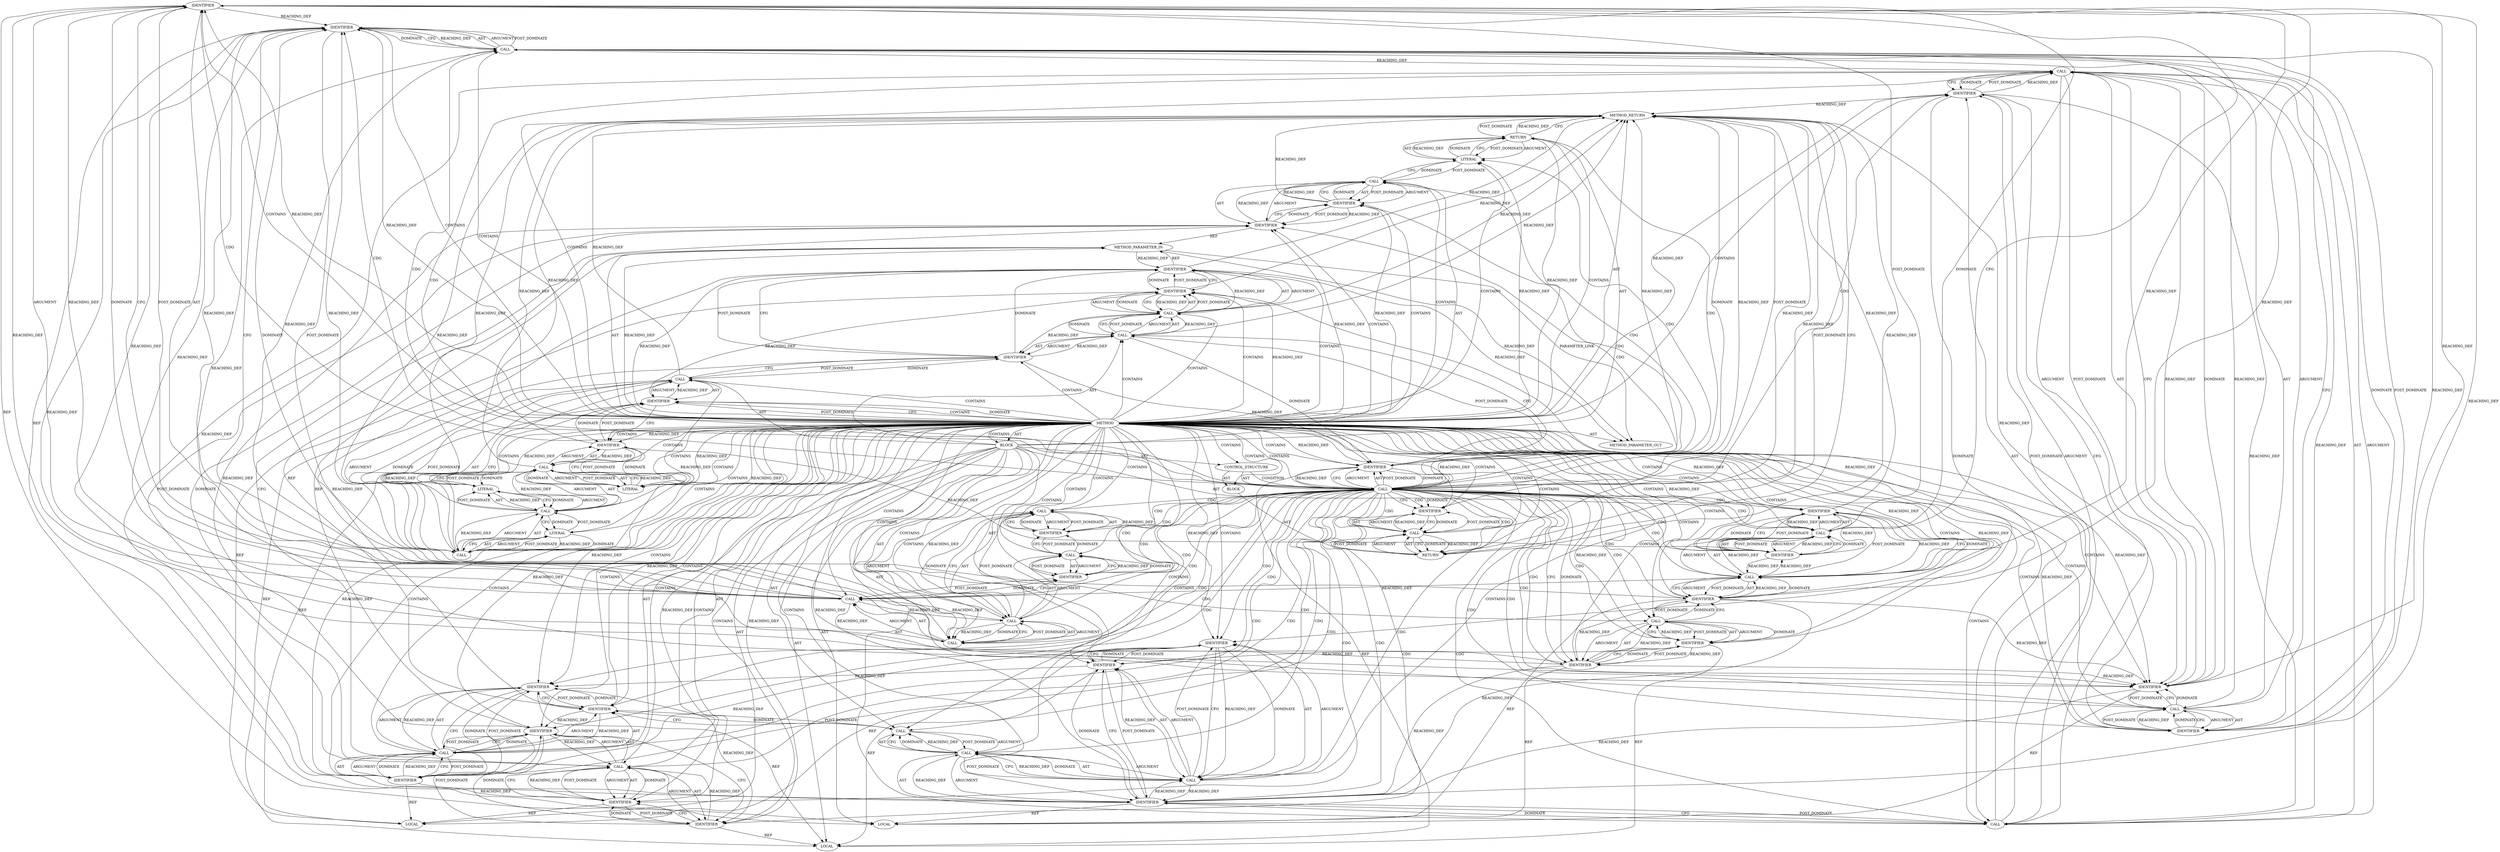 digraph {
  3637 [label=IDENTIFIER ORDER=1 ARGUMENT_INDEX=1 CODE="p" COLUMN_NUMBER=18 LINE_NUMBER=1091 TYPE_FULL_NAME="void*" NAME="p"]
  3626 [label=IDENTIFIER ORDER=1 ARGUMENT_INDEX=1 CODE="ENOMEM" COLUMN_NUMBER=11 LINE_NUMBER=1087 TYPE_FULL_NAME="ANY" NAME="ENOMEM"]
  3659 [label=IDENTIFIER ORDER=2 ARGUMENT_INDEX=2 CODE="buf" COLUMN_NUMBER=20 LINE_NUMBER=1096 TYPE_FULL_NAME="void*" NAME="buf"]
  3667 [label=IDENTIFIER ORDER=2 ARGUMENT_INDEX=2 CODE="CEPH_CON_F_WRITE_PENDING" COLUMN_NUMBER=25 LINE_NUMBER=1098 TYPE_FULL_NAME="ANY" NAME="CEPH_CON_F_WRITE_PENDING"]
  3642 [label=IDENTIFIER ORDER=1 ARGUMENT_INDEX=1 CODE="u64" COLUMN_NUMBER=42 LINE_NUMBER=1091 TYPE_FULL_NAME="u64" NAME="u64"]
  3656 [label=IDENTIFIER ORDER=2 ARGUMENT_INDEX=2 CODE="buf_len" COLUMN_NUMBER=21 LINE_NUMBER=1094 TYPE_FULL_NAME="int" NAME="buf_len"]
  3612 [label=LITERAL ORDER=2 ARGUMENT_INDEX=2 CODE="8" COLUMN_NUMBER=45 LINE_NUMBER=1082 TYPE_FULL_NAME="int"]
  3622 [label=IDENTIFIER ORDER=1 ARGUMENT_INDEX=1 CODE="buf" COLUMN_NUMBER=7 LINE_NUMBER=1086 TYPE_FULL_NAME="void*" NAME="buf"]
  3668 [label=RETURN ORDER=16 ARGUMENT_INDEX=-1 CODE="return 0;" COLUMN_NUMBER=2 LINE_NUMBER=1099]
  3664 [label=IDENTIFIER ORDER=3 ARGUMENT_INDEX=3 CODE="buf_len" COLUMN_NUMBER=30 LINE_NUMBER=1097 TYPE_FULL_NAME="int" NAME="buf_len"]
  3623 [label=BLOCK ORDER=2 ARGUMENT_INDEX=-1 CODE="<empty>" COLUMN_NUMBER=3 LINE_NUMBER=1087 TYPE_FULL_NAME="void"]
  3619 [label=IDENTIFIER ORDER=2 ARGUMENT_INDEX=2 CODE="buf_len" COLUMN_NUMBER=28 LINE_NUMBER=1085 TYPE_FULL_NAME="int" NAME="buf_len"]
  3661 [label=CALL ORDER=14 ARGUMENT_INDEX=-1 CODE="add_out_sign_kvec(con, buf, buf_len)" COLUMN_NUMBER=2 METHOD_FULL_NAME="add_out_sign_kvec" LINE_NUMBER=1097 TYPE_FULL_NAME="<empty>" DISPATCH_TYPE="STATIC_DISPATCH" SIGNATURE="" NAME="add_out_sign_kvec"]
  3644 [label=CALL ORDER=1 ARGUMENT_INDEX=1 CODE="&p" COLUMN_NUMBER=17 METHOD_FULL_NAME="<operator>.addressOf" LINE_NUMBER=1092 TYPE_FULL_NAME="<empty>" DISPATCH_TYPE="STATIC_DISPATCH" SIGNATURE="" NAME="<operator>.addressOf"]
  3669 [label=LITERAL ORDER=1 ARGUMENT_INDEX=-1 CODE="0" COLUMN_NUMBER=9 LINE_NUMBER=1099 TYPE_FULL_NAME="int"]
  3624 [label=RETURN ORDER=1 ARGUMENT_INDEX=1 CODE="return -ENOMEM;" COLUMN_NUMBER=3 LINE_NUMBER=1087]
  3616 [label=IDENTIFIER ORDER=1 ARGUMENT_INDEX=1 CODE="buf" COLUMN_NUMBER=2 LINE_NUMBER=1085 TYPE_FULL_NAME="void*" NAME="buf"]
  3648 [label=CALL ORDER=1 ARGUMENT_INDEX=1 CODE="&p" COLUMN_NUMBER=17 METHOD_FULL_NAME="<operator>.addressOf" LINE_NUMBER=1093 TYPE_FULL_NAME="<empty>" DISPATCH_TYPE="STATIC_DISPATCH" SIGNATURE="" NAME="<operator>.addressOf"]
  3633 [label=IDENTIFIER ORDER=2 ARGUMENT_INDEX=2 CODE="CEPH_BANNER_V2" COLUMN_NUMBER=23 LINE_NUMBER=1090 TYPE_FULL_NAME="ANY" NAME="CEPH_BANNER_V2"]
  3643 [label=CALL ORDER=10 ARGUMENT_INDEX=-1 CODE="ceph_encode_64(&p, CEPH_MSGR2_SUPPORTED_FEATURES)" COLUMN_NUMBER=2 METHOD_FULL_NAME="ceph_encode_64" LINE_NUMBER=1092 TYPE_FULL_NAME="<empty>" DISPATCH_TYPE="STATIC_DISPATCH" SIGNATURE="" NAME="ceph_encode_64"]
  3646 [label=IDENTIFIER ORDER=2 ARGUMENT_INDEX=2 CODE="CEPH_MSGR2_SUPPORTED_FEATURES" COLUMN_NUMBER=21 LINE_NUMBER=1092 TYPE_FULL_NAME="ANY" NAME="CEPH_MSGR2_SUPPORTED_FEATURES"]
  3650 [label=IDENTIFIER ORDER=2 ARGUMENT_INDEX=2 CODE="CEPH_MSGR2_REQUIRED_FEATURES" COLUMN_NUMBER=21 LINE_NUMBER=1093 TYPE_FULL_NAME="ANY" NAME="CEPH_MSGR2_REQUIRED_FEATURES"]
  3611 [label=LITERAL ORDER=2 ARGUMENT_INDEX=2 CODE="8" COLUMN_NUMBER=41 LINE_NUMBER=1082 TYPE_FULL_NAME="int"]
  3645 [label=IDENTIFIER ORDER=1 ARGUMENT_INDEX=1 CODE="p" COLUMN_NUMBER=18 LINE_NUMBER=1092 TYPE_FULL_NAME="void*" NAME="p"]
  3636 [label=CALL ORDER=1 ARGUMENT_INDEX=1 CODE="&p" COLUMN_NUMBER=17 METHOD_FULL_NAME="<operator>.addressOf" LINE_NUMBER=1091 TYPE_FULL_NAME="<empty>" DISPATCH_TYPE="STATIC_DISPATCH" SIGNATURE="" NAME="<operator>.addressOf"]
  3614 [label=LOCAL ORDER=4 CODE="void* p" COLUMN_NUMBER=13 LINE_NUMBER=1083 TYPE_FULL_NAME="void*" NAME="p"]
  3600 [label=METHOD COLUMN_NUMBER=1 LINE_NUMBER=1080 COLUMN_NUMBER_END=1 IS_EXTERNAL=false SIGNATURE="int prepare_banner (ceph_connection*)" NAME="prepare_banner" AST_PARENT_TYPE="TYPE_DECL" AST_PARENT_FULL_NAME="messenger_v2.c:<global>" ORDER=57 CODE="static int prepare_banner(struct ceph_connection *con)
{
	int buf_len = CEPH_BANNER_V2_LEN + 2 + 8 + 8;
	void *buf, *p;

	buf = alloc_conn_buf(con, buf_len);
	if (!buf)
		return -ENOMEM;

	p = buf;
	ceph_encode_copy(&p, CEPH_BANNER_V2, CEPH_BANNER_V2_LEN);
	ceph_encode_16(&p, sizeof(u64) + sizeof(u64));
	ceph_encode_64(&p, CEPH_MSGR2_SUPPORTED_FEATURES);
	ceph_encode_64(&p, CEPH_MSGR2_REQUIRED_FEATURES);
	WARN_ON(p != buf + buf_len);

	add_out_kvec(con, buf, buf_len);
	add_out_sign_kvec(con, buf, buf_len);
	ceph_con_flag_set(con, CEPH_CON_F_WRITE_PENDING);
	return 0;
}" FULL_NAME="prepare_banner" LINE_NUMBER_END=1100 FILENAME="messenger_v2.c"]
  3601 [label=METHOD_PARAMETER_IN ORDER=1 CODE="struct ceph_connection *con" IS_VARIADIC=false COLUMN_NUMBER=27 LINE_NUMBER=1080 TYPE_FULL_NAME="ceph_connection*" EVALUATION_STRATEGY="BY_VALUE" INDEX=1 NAME="con"]
  3617 [label=CALL ORDER=2 ARGUMENT_INDEX=2 CODE="alloc_conn_buf(con, buf_len)" COLUMN_NUMBER=8 METHOD_FULL_NAME="alloc_conn_buf" LINE_NUMBER=1085 TYPE_FULL_NAME="<empty>" DISPATCH_TYPE="STATIC_DISPATCH" SIGNATURE="" NAME="alloc_conn_buf"]
  3640 [label=IDENTIFIER ORDER=1 ARGUMENT_INDEX=1 CODE="u64" COLUMN_NUMBER=28 LINE_NUMBER=1091 TYPE_FULL_NAME="u64" NAME="u64"]
  3630 [label=CALL ORDER=8 ARGUMENT_INDEX=-1 CODE="ceph_encode_copy(&p, CEPH_BANNER_V2, CEPH_BANNER_V2_LEN)" COLUMN_NUMBER=2 METHOD_FULL_NAME="ceph_encode_copy" LINE_NUMBER=1090 TYPE_FULL_NAME="<empty>" DISPATCH_TYPE="STATIC_DISPATCH" SIGNATURE="" NAME="ceph_encode_copy"]
  3658 [label=IDENTIFIER ORDER=1 ARGUMENT_INDEX=1 CODE="con" COLUMN_NUMBER=15 LINE_NUMBER=1096 TYPE_FULL_NAME="ceph_connection*" NAME="con"]
  3602 [label=BLOCK ORDER=2 ARGUMENT_INDEX=-1 CODE="{
	int buf_len = CEPH_BANNER_V2_LEN + 2 + 8 + 8;
	void *buf, *p;

	buf = alloc_conn_buf(con, buf_len);
	if (!buf)
		return -ENOMEM;

	p = buf;
	ceph_encode_copy(&p, CEPH_BANNER_V2, CEPH_BANNER_V2_LEN);
	ceph_encode_16(&p, sizeof(u64) + sizeof(u64));
	ceph_encode_64(&p, CEPH_MSGR2_SUPPORTED_FEATURES);
	ceph_encode_64(&p, CEPH_MSGR2_REQUIRED_FEATURES);
	WARN_ON(p != buf + buf_len);

	add_out_kvec(con, buf, buf_len);
	add_out_sign_kvec(con, buf, buf_len);
	ceph_con_flag_set(con, CEPH_CON_F_WRITE_PENDING);
	return 0;
}" COLUMN_NUMBER=1 LINE_NUMBER=1081 TYPE_FULL_NAME="void"]
  3651 [label=CALL ORDER=12 ARGUMENT_INDEX=-1 CODE="WARN_ON(p != buf + buf_len)" COLUMN_NUMBER=2 METHOD_FULL_NAME="WARN_ON" LINE_NUMBER=1094 TYPE_FULL_NAME="<empty>" DISPATCH_TYPE="STATIC_DISPATCH" SIGNATURE="" NAME="WARN_ON"]
  3655 [label=IDENTIFIER ORDER=1 ARGUMENT_INDEX=1 CODE="buf" COLUMN_NUMBER=15 LINE_NUMBER=1094 TYPE_FULL_NAME="void*" NAME="buf"]
  3631 [label=CALL ORDER=1 ARGUMENT_INDEX=1 CODE="&p" COLUMN_NUMBER=19 METHOD_FULL_NAME="<operator>.addressOf" LINE_NUMBER=1090 TYPE_FULL_NAME="<empty>" DISPATCH_TYPE="STATIC_DISPATCH" SIGNATURE="" NAME="<operator>.addressOf"]
  3627 [label=CALL ORDER=7 ARGUMENT_INDEX=-1 CODE="p = buf" COLUMN_NUMBER=2 METHOD_FULL_NAME="<operator>.assignment" LINE_NUMBER=1089 TYPE_FULL_NAME="<empty>" DISPATCH_TYPE="STATIC_DISPATCH" SIGNATURE="" NAME="<operator>.assignment"]
  3653 [label=IDENTIFIER ORDER=1 ARGUMENT_INDEX=1 CODE="p" COLUMN_NUMBER=10 LINE_NUMBER=1094 TYPE_FULL_NAME="void*" NAME="p"]
  3615 [label=CALL ORDER=5 ARGUMENT_INDEX=-1 CODE="buf = alloc_conn_buf(con, buf_len)" COLUMN_NUMBER=2 METHOD_FULL_NAME="<operator>.assignment" LINE_NUMBER=1085 TYPE_FULL_NAME="<empty>" DISPATCH_TYPE="STATIC_DISPATCH" SIGNATURE="" NAME="<operator>.assignment"]
  3639 [label=CALL ORDER=1 ARGUMENT_INDEX=1 CODE="sizeof(u64)" COLUMN_NUMBER=21 METHOD_FULL_NAME="<operator>.sizeOf" LINE_NUMBER=1091 TYPE_FULL_NAME="<empty>" DISPATCH_TYPE="STATIC_DISPATCH" SIGNATURE="" NAME="<operator>.sizeOf"]
  3647 [label=CALL ORDER=11 ARGUMENT_INDEX=-1 CODE="ceph_encode_64(&p, CEPH_MSGR2_REQUIRED_FEATURES)" COLUMN_NUMBER=2 METHOD_FULL_NAME="ceph_encode_64" LINE_NUMBER=1093 TYPE_FULL_NAME="<empty>" DISPATCH_TYPE="STATIC_DISPATCH" SIGNATURE="" NAME="ceph_encode_64"]
  3608 [label=CALL ORDER=1 ARGUMENT_INDEX=1 CODE="CEPH_BANNER_V2_LEN + 2" COLUMN_NUMBER=16 METHOD_FULL_NAME="<operator>.addition" LINE_NUMBER=1082 TYPE_FULL_NAME="<empty>" DISPATCH_TYPE="STATIC_DISPATCH" SIGNATURE="" NAME="<operator>.addition"]
  3635 [label=CALL ORDER=9 ARGUMENT_INDEX=-1 CODE="ceph_encode_16(&p, sizeof(u64) + sizeof(u64))" COLUMN_NUMBER=2 METHOD_FULL_NAME="ceph_encode_16" LINE_NUMBER=1091 TYPE_FULL_NAME="<empty>" DISPATCH_TYPE="STATIC_DISPATCH" SIGNATURE="" NAME="ceph_encode_16"]
  3629 [label=IDENTIFIER ORDER=2 ARGUMENT_INDEX=2 CODE="buf" COLUMN_NUMBER=6 LINE_NUMBER=1089 TYPE_FULL_NAME="void*" NAME="buf"]
  3649 [label=IDENTIFIER ORDER=1 ARGUMENT_INDEX=1 CODE="p" COLUMN_NUMBER=18 LINE_NUMBER=1093 TYPE_FULL_NAME="void*" NAME="p"]
  3666 [label=IDENTIFIER ORDER=1 ARGUMENT_INDEX=1 CODE="con" COLUMN_NUMBER=20 LINE_NUMBER=1098 TYPE_FULL_NAME="ceph_connection*" NAME="con"]
  3606 [label=CALL ORDER=2 ARGUMENT_INDEX=2 CODE="CEPH_BANNER_V2_LEN + 2 + 8 + 8" COLUMN_NUMBER=16 METHOD_FULL_NAME="<operator>.addition" LINE_NUMBER=1082 TYPE_FULL_NAME="<empty>" DISPATCH_TYPE="STATIC_DISPATCH" SIGNATURE="" NAME="<operator>.addition"]
  3628 [label=IDENTIFIER ORDER=1 ARGUMENT_INDEX=1 CODE="p" COLUMN_NUMBER=2 LINE_NUMBER=1089 TYPE_FULL_NAME="void*" NAME="p"]
  3625 [label=CALL ORDER=1 ARGUMENT_INDEX=-1 CODE="-ENOMEM" COLUMN_NUMBER=10 METHOD_FULL_NAME="<operator>.minus" LINE_NUMBER=1087 TYPE_FULL_NAME="<empty>" DISPATCH_TYPE="STATIC_DISPATCH" SIGNATURE="" NAME="<operator>.minus"]
  3603 [label=LOCAL ORDER=1 CODE="int buf_len" COLUMN_NUMBER=6 LINE_NUMBER=1082 TYPE_FULL_NAME="int" NAME="buf_len"]
  3657 [label=CALL ORDER=13 ARGUMENT_INDEX=-1 CODE="add_out_kvec(con, buf, buf_len)" COLUMN_NUMBER=2 METHOD_FULL_NAME="add_out_kvec" LINE_NUMBER=1096 TYPE_FULL_NAME="<empty>" DISPATCH_TYPE="STATIC_DISPATCH" SIGNATURE="" NAME="add_out_kvec"]
  3632 [label=IDENTIFIER ORDER=1 ARGUMENT_INDEX=1 CODE="p" COLUMN_NUMBER=20 LINE_NUMBER=1090 TYPE_FULL_NAME="void*" NAME="p"]
  3634 [label=IDENTIFIER ORDER=3 ARGUMENT_INDEX=3 CODE="CEPH_BANNER_V2_LEN" COLUMN_NUMBER=39 LINE_NUMBER=1090 TYPE_FULL_NAME="ANY" NAME="CEPH_BANNER_V2_LEN"]
  3665 [label=CALL ORDER=15 ARGUMENT_INDEX=-1 CODE="ceph_con_flag_set(con, CEPH_CON_F_WRITE_PENDING)" COLUMN_NUMBER=2 METHOD_FULL_NAME="ceph_con_flag_set" LINE_NUMBER=1098 TYPE_FULL_NAME="<empty>" DISPATCH_TYPE="STATIC_DISPATCH" SIGNATURE="" NAME="ceph_con_flag_set"]
  3663 [label=IDENTIFIER ORDER=2 ARGUMENT_INDEX=2 CODE="buf" COLUMN_NUMBER=25 LINE_NUMBER=1097 TYPE_FULL_NAME="void*" NAME="buf"]
  3660 [label=IDENTIFIER ORDER=3 ARGUMENT_INDEX=3 CODE="buf_len" COLUMN_NUMBER=25 LINE_NUMBER=1096 TYPE_FULL_NAME="int" NAME="buf_len"]
  3670 [label=METHOD_RETURN ORDER=3 CODE="RET" COLUMN_NUMBER=1 LINE_NUMBER=1080 TYPE_FULL_NAME="int" EVALUATION_STRATEGY="BY_VALUE"]
  3638 [label=CALL ORDER=2 ARGUMENT_INDEX=2 CODE="sizeof(u64) + sizeof(u64)" COLUMN_NUMBER=21 METHOD_FULL_NAME="<operator>.addition" LINE_NUMBER=1091 TYPE_FULL_NAME="<empty>" DISPATCH_TYPE="STATIC_DISPATCH" SIGNATURE="" NAME="<operator>.addition"]
  3654 [label=CALL ORDER=2 ARGUMENT_INDEX=2 CODE="buf + buf_len" COLUMN_NUMBER=15 METHOD_FULL_NAME="<operator>.addition" LINE_NUMBER=1094 TYPE_FULL_NAME="<empty>" DISPATCH_TYPE="STATIC_DISPATCH" SIGNATURE="" NAME="<operator>.addition"]
  13178 [label=METHOD_PARAMETER_OUT ORDER=1 CODE="struct ceph_connection *con" IS_VARIADIC=false COLUMN_NUMBER=27 LINE_NUMBER=1080 TYPE_FULL_NAME="ceph_connection*" EVALUATION_STRATEGY="BY_VALUE" INDEX=1 NAME="con"]
  3662 [label=IDENTIFIER ORDER=1 ARGUMENT_INDEX=1 CODE="con" COLUMN_NUMBER=20 LINE_NUMBER=1097 TYPE_FULL_NAME="ceph_connection*" NAME="con"]
  3609 [label=IDENTIFIER ORDER=1 ARGUMENT_INDEX=1 CODE="CEPH_BANNER_V2_LEN" COLUMN_NUMBER=16 LINE_NUMBER=1082 TYPE_FULL_NAME="ANY" NAME="CEPH_BANNER_V2_LEN"]
  3610 [label=LITERAL ORDER=2 ARGUMENT_INDEX=2 CODE="2" COLUMN_NUMBER=37 LINE_NUMBER=1082 TYPE_FULL_NAME="int"]
  3604 [label=CALL ORDER=2 ARGUMENT_INDEX=-1 CODE="buf_len = CEPH_BANNER_V2_LEN + 2 + 8 + 8" COLUMN_NUMBER=6 METHOD_FULL_NAME="<operator>.assignment" LINE_NUMBER=1082 TYPE_FULL_NAME="<empty>" DISPATCH_TYPE="STATIC_DISPATCH" SIGNATURE="" NAME="<operator>.assignment"]
  3607 [label=CALL ORDER=1 ARGUMENT_INDEX=1 CODE="CEPH_BANNER_V2_LEN + 2 + 8" COLUMN_NUMBER=16 METHOD_FULL_NAME="<operator>.addition" LINE_NUMBER=1082 TYPE_FULL_NAME="<empty>" DISPATCH_TYPE="STATIC_DISPATCH" SIGNATURE="" NAME="<operator>.addition"]
  3652 [label=CALL ORDER=1 ARGUMENT_INDEX=1 CODE="p != buf + buf_len" COLUMN_NUMBER=10 METHOD_FULL_NAME="<operator>.notEquals" LINE_NUMBER=1094 TYPE_FULL_NAME="<empty>" DISPATCH_TYPE="STATIC_DISPATCH" SIGNATURE="" NAME="<operator>.notEquals"]
  3641 [label=CALL ORDER=2 ARGUMENT_INDEX=2 CODE="sizeof(u64)" COLUMN_NUMBER=35 METHOD_FULL_NAME="<operator>.sizeOf" LINE_NUMBER=1091 TYPE_FULL_NAME="<empty>" DISPATCH_TYPE="STATIC_DISPATCH" SIGNATURE="" NAME="<operator>.sizeOf"]
  3605 [label=IDENTIFIER ORDER=1 ARGUMENT_INDEX=1 CODE="buf_len" COLUMN_NUMBER=6 LINE_NUMBER=1082 TYPE_FULL_NAME="int" NAME="buf_len"]
  3613 [label=LOCAL ORDER=3 CODE="void* buf" COLUMN_NUMBER=7 LINE_NUMBER=1083 TYPE_FULL_NAME="void*" NAME="buf"]
  3620 [label=CONTROL_STRUCTURE CONTROL_STRUCTURE_TYPE="IF" ORDER=6 PARSER_TYPE_NAME="CASTIfStatement" ARGUMENT_INDEX=-1 CODE="if (!buf)" COLUMN_NUMBER=2 LINE_NUMBER=1086]
  3621 [label=CALL ORDER=1 ARGUMENT_INDEX=-1 CODE="!buf" COLUMN_NUMBER=6 METHOD_FULL_NAME="<operator>.logicalNot" LINE_NUMBER=1086 TYPE_FULL_NAME="<empty>" DISPATCH_TYPE="STATIC_DISPATCH" SIGNATURE="" NAME="<operator>.logicalNot"]
  3618 [label=IDENTIFIER ORDER=1 ARGUMENT_INDEX=1 CODE="con" COLUMN_NUMBER=23 LINE_NUMBER=1085 TYPE_FULL_NAME="ceph_connection*" NAME="con"]
  3600 -> 3664 [label=CONTAINS ]
  3621 -> 3633 [label=CDG ]
  3600 -> 3611 [label=CONTAINS ]
  3631 -> 3632 [label=ARGUMENT ]
  3645 -> 3635 [label=POST_DOMINATE ]
  3638 -> 3641 [label=AST ]
  3600 -> 3623 [label=CONTAINS ]
  3637 -> 3649 [label=REACHING_DEF VARIABLE="p"]
  3602 -> 3647 [label=AST ]
  3600 -> 3625 [label=CONTAINS ]
  3629 -> 3655 [label=REACHING_DEF VARIABLE="buf"]
  3600 -> 3618 [label=REACHING_DEF VARIABLE=""]
  3635 -> 3636 [label=ARGUMENT ]
  3625 -> 3624 [label=CFG ]
  3600 -> 3652 [label=CONTAINS ]
  3600 -> 13178 [label=AST ]
  3621 -> 3658 [label=CDG ]
  3600 -> 3638 [label=CONTAINS ]
  3600 -> 3667 [label=REACHING_DEF VARIABLE=""]
  3608 -> 3610 [label=ARGUMENT ]
  3608 -> 3609 [label=ARGUMENT ]
  3624 -> 3625 [label=POST_DOMINATE ]
  3640 -> 3639 [label=CFG ]
  3655 -> 3654 [label=REACHING_DEF VARIABLE="buf"]
  3631 -> 3633 [label=CFG ]
  3622 -> 3670 [label=REACHING_DEF VARIABLE="buf"]
  3605 -> 3609 [label=CFG ]
  3600 -> 3660 [label=REACHING_DEF VARIABLE=""]
  3628 -> 3653 [label=REACHING_DEF VARIABLE="p"]
  3618 -> 3601 [label=REF ]
  3665 -> 3669 [label=CFG ]
  3634 -> 3630 [label=REACHING_DEF VARIABLE="CEPH_BANNER_V2_LEN"]
  3630 -> 3631 [label=AST ]
  3600 -> 3663 [label=CONTAINS ]
  3634 -> 3633 [label=POST_DOMINATE ]
  3621 -> 3670 [label=DOMINATE ]
  3600 -> 3626 [label=REACHING_DEF VARIABLE=""]
  3617 -> 3615 [label=REACHING_DEF VARIABLE="alloc_conn_buf(con, buf_len)"]
  3600 -> 3660 [label=CONTAINS ]
  3640 -> 3639 [label=REACHING_DEF VARIABLE="u64"]
  3655 -> 3613 [label=REF ]
  3604 -> 3605 [label=AST ]
  3625 -> 3624 [label=DOMINATE ]
  3657 -> 3660 [label=POST_DOMINATE ]
  3617 -> 3619 [label=AST ]
  3606 -> 3604 [label=DOMINATE ]
  3667 -> 3665 [label=REACHING_DEF VARIABLE="CEPH_CON_F_WRITE_PENDING"]
  3661 -> 3664 [label=POST_DOMINATE ]
  3600 -> 3610 [label=CONTAINS ]
  3620 -> 3621 [label=AST ]
  3660 -> 3659 [label=POST_DOMINATE ]
  3600 -> 3658 [label=REACHING_DEF VARIABLE=""]
  3600 -> 3604 [label=CONTAINS ]
  3653 -> 3655 [label=DOMINATE ]
  3604 -> 3605 [label=ARGUMENT ]
  3600 -> 3634 [label=CONTAINS ]
  3622 -> 3621 [label=DOMINATE ]
  3604 -> 3670 [label=REACHING_DEF VARIABLE="buf_len = CEPH_BANNER_V2_LEN + 2 + 8 + 8"]
  3633 -> 3631 [label=REACHING_DEF VARIABLE="CEPH_BANNER_V2"]
  3627 -> 3632 [label=DOMINATE ]
  3634 -> 3631 [label=REACHING_DEF VARIABLE="CEPH_BANNER_V2_LEN"]
  3622 -> 3621 [label=REACHING_DEF VARIABLE="buf"]
  3639 -> 3640 [label=POST_DOMINATE ]
  3645 -> 3644 [label=DOMINATE ]
  3659 -> 3657 [label=REACHING_DEF VARIABLE="buf"]
  3665 -> 3667 [label=AST ]
  3600 -> 3619 [label=REACHING_DEF VARIABLE=""]
  3600 -> 3629 [label=CONTAINS ]
  3637 -> 3636 [label=REACHING_DEF VARIABLE="p"]
  3656 -> 3660 [label=REACHING_DEF VARIABLE="buf_len"]
  3600 -> 3637 [label=CONTAINS ]
  3670 -> 3668 [label=POST_DOMINATE ]
  3662 -> 3601 [label=REF ]
  3656 -> 3654 [label=CFG ]
  3638 -> 3635 [label=REACHING_DEF VARIABLE="sizeof(u64) + sizeof(u64)"]
  3606 -> 3612 [label=AST ]
  3600 -> 3665 [label=CONTAINS ]
  3600 -> 3653 [label=CONTAINS ]
  3642 -> 3641 [label=REACHING_DEF VARIABLE="u64"]
  3657 -> 3658 [label=AST ]
  3626 -> 3625 [label=REACHING_DEF VARIABLE="ENOMEM"]
  3600 -> 3668 [label=CONTAINS ]
  3615 -> 3617 [label=POST_DOMINATE ]
  3627 -> 3632 [label=CFG ]
  3650 -> 3647 [label=DOMINATE ]
  3617 -> 3618 [label=AST ]
  3621 -> 3630 [label=CDG ]
  3665 -> 3666 [label=ARGUMENT ]
  3600 -> 3658 [label=CONTAINS ]
  3635 -> 3636 [label=AST ]
  3611 -> 3607 [label=REACHING_DEF VARIABLE="8"]
  3622 -> 3629 [label=REACHING_DEF VARIABLE="buf"]
  3600 -> 3607 [label=CONTAINS ]
  3620 -> 3621 [label=CONDITION ]
  3600 -> 3617 [label=CONTAINS ]
  3652 -> 3654 [label=POST_DOMINATE ]
  3608 -> 3611 [label=DOMINATE ]
  3600 -> 3649 [label=REACHING_DEF VARIABLE=""]
  3600 -> 3653 [label=REACHING_DEF VARIABLE=""]
  3621 -> 3626 [label=CDG ]
  3669 -> 3668 [label=REACHING_DEF VARIABLE="0"]
  3607 -> 3670 [label=REACHING_DEF VARIABLE="CEPH_BANNER_V2_LEN + 2 + 8"]
  3651 -> 3652 [label=POST_DOMINATE ]
  3629 -> 3627 [label=DOMINATE ]
  3654 -> 3653 [label=REACHING_DEF VARIABLE="buf + buf_len"]
  3600 -> 3645 [label=REACHING_DEF VARIABLE=""]
  3621 -> 3644 [label=CDG ]
  3652 -> 3651 [label=CFG ]
  3605 -> 3604 [label=REACHING_DEF VARIABLE="buf_len"]
  3600 -> 3624 [label=CONTAINS ]
  3642 -> 3641 [label=CFG ]
  3630 -> 3631 [label=ARGUMENT ]
  3657 -> 3658 [label=ARGUMENT ]
  3604 -> 3606 [label=POST_DOMINATE ]
  3600 -> 3642 [label=CONTAINS ]
  3661 -> 3666 [label=DOMINATE ]
  3645 -> 3614 [label=REF ]
  3600 -> 3605 [label=CFG ]
  3667 -> 3665 [label=CFG ]
  3602 -> 3614 [label=AST ]
  3646 -> 3643 [label=REACHING_DEF VARIABLE="CEPH_MSGR2_SUPPORTED_FEATURES"]
  3664 -> 3661 [label=DOMINATE ]
  3656 -> 3655 [label=POST_DOMINATE ]
  3627 -> 3628 [label=ARGUMENT ]
  3663 -> 3662 [label=POST_DOMINATE ]
  3625 -> 3624 [label=REACHING_DEF VARIABLE="-ENOMEM"]
  3638 -> 3635 [label=DOMINATE ]
  3651 -> 3658 [label=CFG ]
  3618 -> 3670 [label=REACHING_DEF VARIABLE="con"]
  3621 -> 3627 [label=CDG ]
  3621 -> 3642 [label=CDG ]
  3621 -> 3638 [label=CDG ]
  3647 -> 3653 [label=DOMINATE ]
  3631 -> 3630 [label=REACHING_DEF VARIABLE="&p"]
  3615 -> 3616 [label=AST ]
  3637 -> 3630 [label=POST_DOMINATE ]
  3622 -> 3613 [label=REF ]
  3608 -> 3609 [label=AST ]
  3600 -> 3662 [label=REACHING_DEF VARIABLE=""]
  3600 -> 3649 [label=CONTAINS ]
  3646 -> 3670 [label=REACHING_DEF VARIABLE="CEPH_MSGR2_SUPPORTED_FEATURES"]
  3600 -> 3670 [label=AST ]
  3652 -> 3653 [label=AST ]
  3600 -> 3633 [label=REACHING_DEF VARIABLE=""]
  3621 -> 3628 [label=CDG ]
  3630 -> 3634 [label=AST ]
  3621 -> 3660 [label=CDG ]
  3606 -> 3670 [label=REACHING_DEF VARIABLE="CEPH_BANNER_V2_LEN + 2 + 8 + 8"]
  3636 -> 3644 [label=REACHING_DEF VARIABLE="&p"]
  3636 -> 3640 [label=DOMINATE ]
  3658 -> 3662 [label=REACHING_DEF VARIABLE="con"]
  3638 -> 3641 [label=POST_DOMINATE ]
  3602 -> 3630 [label=AST ]
  3649 -> 3643 [label=POST_DOMINATE ]
  3621 -> 3649 [label=CDG ]
  3647 -> 3648 [label=AST ]
  3644 -> 3646 [label=CFG ]
  3633 -> 3631 [label=POST_DOMINATE ]
  3600 -> 3637 [label=REACHING_DEF VARIABLE=""]
  3631 -> 3636 [label=REACHING_DEF VARIABLE="&p"]
  3654 -> 3656 [label=AST ]
  3612 -> 3606 [label=REACHING_DEF VARIABLE="8"]
  3619 -> 3670 [label=REACHING_DEF VARIABLE="buf_len"]
  3635 -> 3638 [label=POST_DOMINATE ]
  3656 -> 3603 [label=REF ]
  3610 -> 3609 [label=POST_DOMINATE ]
  3664 -> 3603 [label=REF ]
  3621 -> 3654 [label=CDG ]
  3623 -> 3624 [label=AST ]
  3644 -> 3649 [label=REACHING_DEF VARIABLE="&p"]
  3647 -> 3650 [label=AST ]
  3602 -> 3665 [label=AST ]
  3648 -> 3649 [label=ARGUMENT ]
  3635 -> 3638 [label=AST ]
  3600 -> 3631 [label=CONTAINS ]
  3665 -> 3667 [label=POST_DOMINATE ]
  3665 -> 3666 [label=AST ]
  3609 -> 3634 [label=REACHING_DEF VARIABLE="CEPH_BANNER_V2_LEN"]
  3669 -> 3668 [label=DOMINATE ]
  3666 -> 3665 [label=REACHING_DEF VARIABLE="con"]
  3638 -> 3641 [label=ARGUMENT ]
  3649 -> 3648 [label=CFG ]
  3630 -> 3634 [label=POST_DOMINATE ]
  3600 -> 3654 [label=CONTAINS ]
  3604 -> 3616 [label=DOMINATE ]
  3622 -> 3621 [label=CFG ]
  3630 -> 3633 [label=ARGUMENT ]
  3622 -> 3615 [label=POST_DOMINATE ]
  3661 -> 3662 [label=ARGUMENT ]
  3600 -> 3627 [label=CONTAINS ]
  3600 -> 3662 [label=CONTAINS ]
  3638 -> 3635 [label=CFG ]
  3605 -> 3619 [label=REACHING_DEF VARIABLE="buf_len"]
  3600 -> 3601 [label=AST ]
  3621 -> 3648 [label=CDG ]
  3650 -> 3647 [label=CFG ]
  3658 -> 3659 [label=DOMINATE ]
  3658 -> 3657 [label=REACHING_DEF VARIABLE="con"]
  3633 -> 3634 [label=REACHING_DEF VARIABLE="CEPH_BANNER_V2"]
  3600 -> 3650 [label=REACHING_DEF VARIABLE=""]
  3606 -> 3604 [label=CFG ]
  3621 -> 3662 [label=CDG ]
  3604 -> 3606 [label=ARGUMENT ]
  3639 -> 3642 [label=DOMINATE ]
  3636 -> 3637 [label=POST_DOMINATE ]
  3649 -> 3648 [label=REACHING_DEF VARIABLE="p"]
  3600 -> 3605 [label=CONTAINS ]
  3621 -> 3641 [label=CDG ]
  3605 -> 3600 [label=POST_DOMINATE ]
  3601 -> 13178 [label=REACHING_DEF VARIABLE="con"]
  3631 -> 3632 [label=POST_DOMINATE ]
  3621 -> 3664 [label=CDG ]
  3617 -> 3615 [label=DOMINATE ]
  3600 -> 3651 [label=CONTAINS ]
  3621 -> 3637 [label=CDG ]
  3625 -> 3626 [label=POST_DOMINATE ]
  3666 -> 3661 [label=POST_DOMINATE ]
  3620 -> 3623 [label=AST ]
  3600 -> 3666 [label=REACHING_DEF VARIABLE=""]
  3669 -> 3668 [label=CFG ]
  3600 -> 3612 [label=REACHING_DEF VARIABLE=""]
  3640 -> 3639 [label=DOMINATE ]
  3619 -> 3656 [label=REACHING_DEF VARIABLE="buf_len"]
  3668 -> 3669 [label=POST_DOMINATE ]
  3669 -> 3665 [label=POST_DOMINATE ]
  3654 -> 3652 [label=CFG ]
  3605 -> 3603 [label=REF ]
  3615 -> 3670 [label=REACHING_DEF VARIABLE="buf = alloc_conn_buf(con, buf_len)"]
  3646 -> 3643 [label=DOMINATE ]
  3600 -> 3629 [label=REACHING_DEF VARIABLE=""]
  3611 -> 3608 [label=POST_DOMINATE ]
  3621 -> 3634 [label=CDG ]
  3648 -> 3653 [label=REACHING_DEF VARIABLE="&p"]
  3600 -> 3611 [label=REACHING_DEF VARIABLE=""]
  3668 -> 3669 [label=ARGUMENT ]
  3621 -> 3631 [label=CDG ]
  3600 -> 3667 [label=CONTAINS ]
  3662 -> 3661 [label=REACHING_DEF VARIABLE="con"]
  3600 -> 3663 [label=REACHING_DEF VARIABLE=""]
  3629 -> 3627 [label=CFG ]
  3665 -> 3667 [label=ARGUMENT ]
  3602 -> 3613 [label=AST ]
  3659 -> 3663 [label=REACHING_DEF VARIABLE="buf"]
  3637 -> 3614 [label=REF ]
  3628 -> 3629 [label=CFG ]
  3628 -> 3637 [label=REACHING_DEF VARIABLE="p"]
  3621 -> 3628 [label=CFG ]
  3632 -> 3627 [label=POST_DOMINATE ]
  3617 -> 3619 [label=POST_DOMINATE ]
  3602 -> 3603 [label=AST ]
  3600 -> 3616 [label=CONTAINS ]
  3619 -> 3617 [label=DOMINATE ]
  3607 -> 3608 [label=ARGUMENT ]
  3628 -> 3627 [label=REACHING_DEF VARIABLE="p"]
  3629 -> 3613 [label=REF ]
  3628 -> 3629 [label=DOMINATE ]
  3617 -> 3619 [label=ARGUMENT ]
  3616 -> 3618 [label=CFG ]
  3624 -> 3625 [label=ARGUMENT ]
  3644 -> 3643 [label=REACHING_DEF VARIABLE="&p"]
  3632 -> 3645 [label=REACHING_DEF VARIABLE="p"]
  3645 -> 3644 [label=CFG ]
  3612 -> 3607 [label=POST_DOMINATE ]
  3657 -> 3662 [label=CFG ]
  3621 -> 3622 [label=ARGUMENT ]
  3621 -> 3659 [label=CDG ]
  3660 -> 3657 [label=DOMINATE ]
  3662 -> 3663 [label=DOMINATE ]
  3600 -> 3630 [label=CONTAINS ]
  3635 -> 3638 [label=ARGUMENT ]
  3631 -> 3633 [label=DOMINATE ]
  3666 -> 3667 [label=CFG ]
  3643 -> 3646 [label=ARGUMENT ]
  3601 -> 3618 [label=REACHING_DEF VARIABLE="con"]
  3652 -> 3651 [label=DOMINATE ]
  3659 -> 3613 [label=REF ]
  3628 -> 3614 [label=REF ]
  3621 -> 3647 [label=CDG ]
  3607 -> 3611 [label=ARGUMENT ]
  3629 -> 3628 [label=POST_DOMINATE ]
  3667 -> 3665 [label=DOMINATE ]
  3621 -> 3622 [label=AST ]
  3621 -> 3655 [label=CDG ]
  3625 -> 3626 [label=AST ]
  3600 -> 3657 [label=CONTAINS ]
  3621 -> 3661 [label=CDG ]
  3662 -> 3663 [label=CFG ]
  3600 -> 3635 [label=CONTAINS ]
  3643 -> 3644 [label=AST ]
  3641 -> 3642 [label=AST ]
  3651 -> 3652 [label=ARGUMENT ]
  3616 -> 3615 [label=REACHING_DEF VARIABLE="buf"]
  3608 -> 3607 [label=REACHING_DEF VARIABLE="CEPH_BANNER_V2_LEN + 2"]
  3621 -> 3622 [label=POST_DOMINATE ]
  3600 -> 3615 [label=CONTAINS ]
  3601 -> 13178 [label=PARAMETER_LINK ]
  3621 -> 3668 [label=CDG ]
  3639 -> 3640 [label=AST ]
  3637 -> 3636 [label=DOMINATE ]
  3600 -> 3650 [label=CONTAINS ]
  3619 -> 3603 [label=REF ]
  3609 -> 3610 [label=CFG ]
  3650 -> 3648 [label=POST_DOMINATE ]
  3600 -> 3645 [label=CONTAINS ]
  3632 -> 3637 [label=REACHING_DEF VARIABLE="p"]
  3643 -> 3646 [label=AST ]
  3644 -> 3645 [label=AST ]
  3636 -> 3645 [label=REACHING_DEF VARIABLE="&p"]
  3647 -> 3653 [label=CFG ]
  3639 -> 3640 [label=ARGUMENT ]
  3649 -> 3614 [label=REF ]
  3645 -> 3649 [label=REACHING_DEF VARIABLE="p"]
  3648 -> 3647 [label=REACHING_DEF VARIABLE="&p"]
  3630 -> 3634 [label=ARGUMENT ]
  3667 -> 3670 [label=REACHING_DEF VARIABLE="CEPH_CON_F_WRITE_PENDING"]
  3637 -> 3645 [label=REACHING_DEF VARIABLE="p"]
  3656 -> 3654 [label=REACHING_DEF VARIABLE="buf_len"]
  3643 -> 3644 [label=ARGUMENT ]
  3609 -> 3610 [label=DOMINATE ]
  3642 -> 3641 [label=DOMINATE ]
  3602 -> 3657 [label=AST ]
  3631 -> 3632 [label=AST ]
  3600 -> 3612 [label=CONTAINS ]
  3631 -> 3634 [label=REACHING_DEF VARIABLE="&p"]
  3600 -> 3655 [label=CONTAINS ]
  3627 -> 3629 [label=POST_DOMINATE ]
  3616 -> 3622 [label=REACHING_DEF VARIABLE="buf"]
  3618 -> 3619 [label=CFG ]
  3628 -> 3645 [label=REACHING_DEF VARIABLE="p"]
  3630 -> 3637 [label=DOMINATE ]
  3602 -> 3661 [label=AST ]
  3636 -> 3640 [label=CFG ]
  3600 -> 3606 [label=CONTAINS ]
  3621 -> 3643 [label=CDG ]
  3636 -> 3635 [label=REACHING_DEF VARIABLE="&p"]
  3600 -> 3609 [label=CONTAINS ]
  3621 -> 3652 [label=CDG ]
  3609 -> 3608 [label=REACHING_DEF VARIABLE="CEPH_BANNER_V2_LEN"]
  3600 -> 3632 [label=REACHING_DEF VARIABLE=""]
  3600 -> 3655 [label=REACHING_DEF VARIABLE=""]
  3648 -> 3649 [label=POST_DOMINATE ]
  3659 -> 3658 [label=POST_DOMINATE ]
  3602 -> 3668 [label=AST ]
  3652 -> 3654 [label=AST ]
  3633 -> 3630 [label=REACHING_DEF VARIABLE="CEPH_BANNER_V2"]
  3606 -> 3607 [label=ARGUMENT ]
  3616 -> 3613 [label=REF ]
  3600 -> 3648 [label=CONTAINS ]
  3648 -> 3649 [label=AST ]
  3600 -> 3610 [label=REACHING_DEF VARIABLE=""]
  3650 -> 3648 [label=REACHING_DEF VARIABLE="CEPH_MSGR2_REQUIRED_FEATURES"]
  3661 -> 3662 [label=AST ]
  3615 -> 3622 [label=DOMINATE ]
  3600 -> 3618 [label=CONTAINS ]
  3636 -> 3637 [label=AST ]
  3615 -> 3617 [label=ARGUMENT ]
  3616 -> 3604 [label=POST_DOMINATE ]
  3655 -> 3656 [label=CFG ]
  3619 -> 3617 [label=CFG ]
  3602 -> 3615 [label=AST ]
  3626 -> 3670 [label=REACHING_DEF VARIABLE="ENOMEM"]
  3616 -> 3618 [label=DOMINATE ]
  3607 -> 3608 [label=AST ]
  3653 -> 3654 [label=REACHING_DEF VARIABLE="p"]
  3637 -> 3636 [label=CFG ]
  3600 -> 3636 [label=CONTAINS ]
  3665 -> 3669 [label=DOMINATE ]
  3666 -> 3601 [label=REF ]
  3646 -> 3644 [label=POST_DOMINATE ]
  3626 -> 3625 [label=CFG ]
  3600 -> 3633 [label=CONTAINS ]
  3600 -> 3621 [label=CONTAINS ]
  3654 -> 3656 [label=ARGUMENT ]
  3646 -> 3644 [label=REACHING_DEF VARIABLE="CEPH_MSGR2_SUPPORTED_FEATURES"]
  3602 -> 3651 [label=AST ]
  3600 -> 3644 [label=CONTAINS ]
  3600 -> 3640 [label=CONTAINS ]
  3609 -> 3670 [label=REACHING_DEF VARIABLE="CEPH_BANNER_V2_LEN"]
  3600 -> 3628 [label=CONTAINS ]
  3621 -> 3646 [label=CDG ]
  3653 -> 3652 [label=REACHING_DEF VARIABLE="p"]
  3609 -> 3605 [label=POST_DOMINATE ]
  3600 -> 3646 [label=REACHING_DEF VARIABLE=""]
  3604 -> 3606 [label=AST ]
  3606 -> 3605 [label=REACHING_DEF VARIABLE="CEPH_BANNER_V2_LEN + 2 + 8 + 8"]
  3647 -> 3650 [label=POST_DOMINATE ]
  3607 -> 3612 [label=DOMINATE ]
  3658 -> 3651 [label=POST_DOMINATE ]
  3621 -> 3651 [label=CDG ]
  3650 -> 3670 [label=REACHING_DEF VARIABLE="CEPH_MSGR2_REQUIRED_FEATURES"]
  3624 -> 3670 [label=CFG ]
  3627 -> 3628 [label=AST ]
  3630 -> 3633 [label=AST ]
  3600 -> 3669 [label=CONTAINS ]
  3644 -> 3645 [label=ARGUMENT ]
  3610 -> 3608 [label=CFG ]
  3600 -> 3602 [label=AST ]
  3661 -> 3663 [label=ARGUMENT ]
  3617 -> 3618 [label=ARGUMENT ]
  3664 -> 3661 [label=CFG ]
  3611 -> 3607 [label=CFG ]
  3600 -> 3620 [label=CONTAINS ]
  3652 -> 3654 [label=ARGUMENT ]
  3641 -> 3642 [label=ARGUMENT ]
  3600 -> 3656 [label=REACHING_DEF VARIABLE=""]
  3668 -> 3669 [label=AST ]
  3664 -> 3663 [label=POST_DOMINATE ]
  3621 -> 3665 [label=CDG ]
  3647 -> 3648 [label=ARGUMENT ]
  3602 -> 3604 [label=AST ]
  3626 -> 3625 [label=DOMINATE ]
  3658 -> 3659 [label=CFG ]
  3621 -> 3626 [label=DOMINATE ]
  3629 -> 3627 [label=REACHING_DEF VARIABLE="buf"]
  3602 -> 3635 [label=AST ]
  3663 -> 3661 [label=REACHING_DEF VARIABLE="buf"]
  3625 -> 3670 [label=REACHING_DEF VARIABLE="-ENOMEM"]
  3636 -> 3638 [label=REACHING_DEF VARIABLE="&p"]
  3600 -> 3661 [label=CONTAINS ]
  3641 -> 3638 [label=CFG ]
  3600 -> 3668 [label=REACHING_DEF VARIABLE=""]
  3662 -> 3666 [label=REACHING_DEF VARIABLE="con"]
  3612 -> 3606 [label=DOMINATE ]
  3666 -> 3667 [label=DOMINATE ]
  3621 -> 3640 [label=CDG ]
  3630 -> 3637 [label=CFG ]
  3654 -> 3656 [label=POST_DOMINATE ]
  3621 -> 3645 [label=CDG ]
  3621 -> 3635 [label=CDG ]
  3624 -> 3625 [label=AST ]
  3625 -> 3626 [label=ARGUMENT ]
  3651 -> 3652 [label=AST ]
  3621 -> 3667 [label=CDG ]
  3654 -> 3655 [label=AST ]
  3621 -> 3670 [label=REACHING_DEF VARIABLE="!buf"]
  3621 -> 3657 [label=CDG ]
  3638 -> 3636 [label=REACHING_DEF VARIABLE="sizeof(u64) + sizeof(u64)"]
  3621 -> 3629 [label=CDG ]
  3638 -> 3639 [label=AST ]
  3618 -> 13178 [label=REACHING_DEF VARIABLE="con"]
  3611 -> 3607 [label=DOMINATE ]
  3621 -> 3653 [label=CDG ]
  3600 -> 3659 [label=CONTAINS ]
  3646 -> 3643 [label=CFG ]
  3660 -> 3657 [label=REACHING_DEF VARIABLE="buf_len"]
  3600 -> 3646 [label=CONTAINS ]
  3667 -> 3666 [label=POST_DOMINATE ]
  3661 -> 3666 [label=CFG ]
  3632 -> 3631 [label=REACHING_DEF VARIABLE="p"]
  3633 -> 3634 [label=DOMINATE ]
  3610 -> 3608 [label=REACHING_DEF VARIABLE="2"]
  3600 -> 3605 [label=DOMINATE ]
  3621 -> 3625 [label=CDG ]
  3632 -> 3649 [label=REACHING_DEF VARIABLE="p"]
  3656 -> 3654 [label=DOMINATE ]
  3628 -> 3649 [label=REACHING_DEF VARIABLE="p"]
  3645 -> 3653 [label=REACHING_DEF VARIABLE="p"]
  3657 -> 3659 [label=AST ]
  3600 -> 3659 [label=REACHING_DEF VARIABLE=""]
  3621 -> 3656 [label=CDG ]
  3600 -> 3656 [label=CONTAINS ]
  3615 -> 3622 [label=CFG ]
  3600 -> 3622 [label=REACHING_DEF VARIABLE=""]
  3647 -> 3650 [label=ARGUMENT ]
  3632 -> 3614 [label=REF ]
  3663 -> 3613 [label=REF ]
  3644 -> 3646 [label=DOMINATE ]
  3652 -> 3653 [label=ARGUMENT ]
  3600 -> 3647 [label=CONTAINS ]
  3657 -> 3660 [label=AST ]
  3653 -> 3655 [label=CFG ]
  3600 -> 3643 [label=CONTAINS ]
  3621 -> 3624 [label=CDG ]
  3621 -> 3666 [label=CDG ]
  3661 -> 3663 [label=AST ]
  3618 -> 3617 [label=REACHING_DEF VARIABLE="con"]
  3607 -> 3611 [label=POST_DOMINATE ]
  3607 -> 3611 [label=AST ]
  3662 -> 3657 [label=POST_DOMINATE ]
  3621 -> 3632 [label=CDG ]
  3629 -> 3628 [label=REACHING_DEF VARIABLE="buf"]
  3608 -> 3611 [label=CFG ]
  3618 -> 3619 [label=DOMINATE ]
  3617 -> 3616 [label=REACHING_DEF VARIABLE="alloc_conn_buf(con, buf_len)"]
  3600 -> 3669 [label=REACHING_DEF VARIABLE=""]
  3641 -> 3642 [label=POST_DOMINATE ]
  3607 -> 3606 [label=REACHING_DEF VARIABLE="CEPH_BANNER_V2_LEN + 2 + 8"]
  3660 -> 3657 [label=CFG ]
  3660 -> 3664 [label=REACHING_DEF VARIABLE="buf_len"]
  3661 -> 3664 [label=ARGUMENT ]
  3663 -> 3664 [label=CFG ]
  3632 -> 3631 [label=DOMINATE ]
  3619 -> 3618 [label=POST_DOMINATE ]
  3644 -> 3648 [label=REACHING_DEF VARIABLE="&p"]
  3657 -> 3660 [label=ARGUMENT ]
  3610 -> 3608 [label=DOMINATE ]
  3600 -> 3626 [label=CONTAINS ]
  3644 -> 3645 [label=POST_DOMINATE ]
  3664 -> 3661 [label=REACHING_DEF VARIABLE="buf_len"]
  3628 -> 3632 [label=REACHING_DEF VARIABLE="p"]
  3608 -> 3610 [label=POST_DOMINATE ]
  3600 -> 3666 [label=CONTAINS ]
  3655 -> 3659 [label=REACHING_DEF VARIABLE="buf"]
  3621 -> 3626 [label=CFG ]
  3600 -> 3641 [label=CONTAINS ]
  3643 -> 3649 [label=CFG ]
  3660 -> 3603 [label=REF ]
  3649 -> 3653 [label=REACHING_DEF VARIABLE="p"]
  3617 -> 3670 [label=REACHING_DEF VARIABLE="alloc_conn_buf(con, buf_len)"]
  3608 -> 3670 [label=REACHING_DEF VARIABLE="CEPH_BANNER_V2_LEN + 2"]
  3655 -> 3656 [label=DOMINATE ]
  3607 -> 3612 [label=CFG ]
  3652 -> 3651 [label=REACHING_DEF VARIABLE="p != buf + buf_len"]
  3648 -> 3650 [label=CFG ]
  3602 -> 3620 [label=AST ]
  3635 -> 3645 [label=CFG ]
  3600 -> 3601 [label=REACHING_DEF VARIABLE=""]
  3600 -> 3632 [label=CONTAINS ]
  3670 -> 3621 [label=POST_DOMINATE ]
  3658 -> 3601 [label=REF ]
  3642 -> 3639 [label=POST_DOMINATE ]
  3621 -> 3663 [label=CDG ]
  3617 -> 3615 [label=CFG ]
  3606 -> 3607 [label=AST ]
  3600 -> 3602 [label=CONTAINS ]
  3659 -> 3660 [label=DOMINATE ]
  3608 -> 3610 [label=AST ]
  3621 -> 3650 [label=CDG ]
  3618 -> 3616 [label=POST_DOMINATE ]
  3663 -> 3664 [label=DOMINATE ]
  3657 -> 3659 [label=ARGUMENT ]
  3633 -> 3634 [label=CFG ]
  3641 -> 3638 [label=DOMINATE ]
  3624 -> 3670 [label=REACHING_DEF VARIABLE="<RET>"]
  3650 -> 3647 [label=REACHING_DEF VARIABLE="CEPH_MSGR2_REQUIRED_FEATURES"]
  3632 -> 3653 [label=REACHING_DEF VARIABLE="p"]
  3648 -> 3650 [label=DOMINATE ]
  3604 -> 3616 [label=CFG ]
  3653 -> 3614 [label=REF ]
  3621 -> 3669 [label=CDG ]
  3657 -> 3662 [label=DOMINATE ]
  3667 -> 3666 [label=REACHING_DEF VARIABLE="CEPH_CON_F_WRITE_PENDING"]
  3637 -> 3653 [label=REACHING_DEF VARIABLE="p"]
  3654 -> 3655 [label=ARGUMENT ]
  3621 -> 3628 [label=DOMINATE ]
  3655 -> 3653 [label=POST_DOMINATE ]
  3633 -> 3670 [label=REACHING_DEF VARIABLE="CEPH_BANNER_V2"]
  3670 -> 3624 [label=POST_DOMINATE ]
  3635 -> 3645 [label=DOMINATE ]
  3612 -> 3606 [label=CFG ]
  3600 -> 3608 [label=CONTAINS ]
  3654 -> 3652 [label=REACHING_DEF VARIABLE="buf + buf_len"]
  3627 -> 3629 [label=AST ]
  3618 -> 3658 [label=REACHING_DEF VARIABLE="con"]
  3643 -> 3649 [label=DOMINATE ]
  3600 -> 3609 [label=REACHING_DEF VARIABLE=""]
  3649 -> 3648 [label=DOMINATE ]
  3621 -> 3639 [label=CDG ]
  3636 -> 3637 [label=ARGUMENT ]
  3661 -> 3664 [label=AST ]
  3615 -> 3617 [label=AST ]
  3638 -> 3639 [label=ARGUMENT ]
  3645 -> 3644 [label=REACHING_DEF VARIABLE="p"]
  3606 -> 3612 [label=ARGUMENT ]
  3600 -> 3634 [label=REACHING_DEF VARIABLE=""]
  3631 -> 3637 [label=REACHING_DEF VARIABLE="&p"]
  3668 -> 3670 [label=REACHING_DEF VARIABLE="<RET>"]
  3615 -> 3616 [label=ARGUMENT ]
  3606 -> 3612 [label=POST_DOMINATE ]
  3651 -> 3658 [label=DOMINATE ]
  3602 -> 3643 [label=AST ]
  3627 -> 3629 [label=ARGUMENT ]
  3600 -> 3619 [label=CONTAINS ]
  3659 -> 3660 [label=CFG ]
  3639 -> 3642 [label=CFG ]
  3605 -> 3609 [label=DOMINATE ]
  3634 -> 3630 [label=CFG ]
  3668 -> 3670 [label=CFG ]
  3619 -> 3617 [label=REACHING_DEF VARIABLE="buf_len"]
  3654 -> 3652 [label=DOMINATE ]
  3640 -> 3636 [label=POST_DOMINATE ]
  3634 -> 3630 [label=DOMINATE ]
  3621 -> 3636 [label=CDG ]
  3643 -> 3646 [label=POST_DOMINATE ]
  3632 -> 3631 [label=CFG ]
  3600 -> 3664 [label=REACHING_DEF VARIABLE=""]
  3653 -> 3647 [label=POST_DOMINATE ]
  3600 -> 3639 [label=CONTAINS ]
  3600 -> 3622 [label=CONTAINS ]
  3606 -> 3604 [label=REACHING_DEF VARIABLE="CEPH_BANNER_V2_LEN + 2 + 8 + 8"]
  3602 -> 3627 [label=AST ]
}
